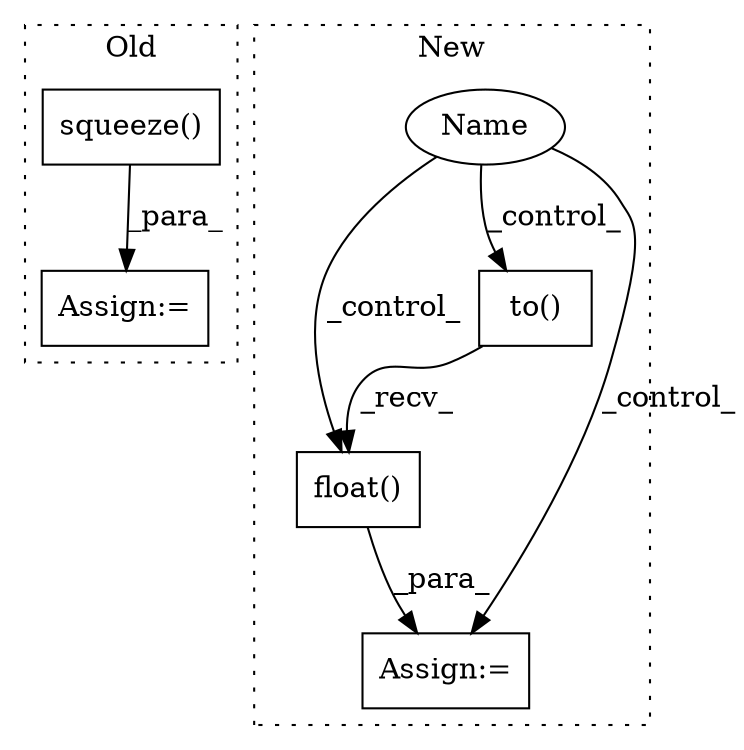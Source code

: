 digraph G {
subgraph cluster0 {
1 [label="squeeze()" a="75" s="3101,3119" l="14,1" shape="box"];
3 [label="Assign:=" a="68" s="3271" l="3" shape="box"];
label = "Old";
style="dotted";
}
subgraph cluster1 {
2 [label="float()" a="75" s="3189" l="17" shape="box"];
4 [label="Assign:=" a="68" s="3180" l="4" shape="box"];
5 [label="to()" a="75" s="2916,2936" l="14,1" shape="box"];
6 [label="Name" a="87" s="2751" l="1" shape="ellipse"];
label = "New";
style="dotted";
}
1 -> 3 [label="_para_"];
2 -> 4 [label="_para_"];
5 -> 2 [label="_recv_"];
6 -> 4 [label="_control_"];
6 -> 5 [label="_control_"];
6 -> 2 [label="_control_"];
}